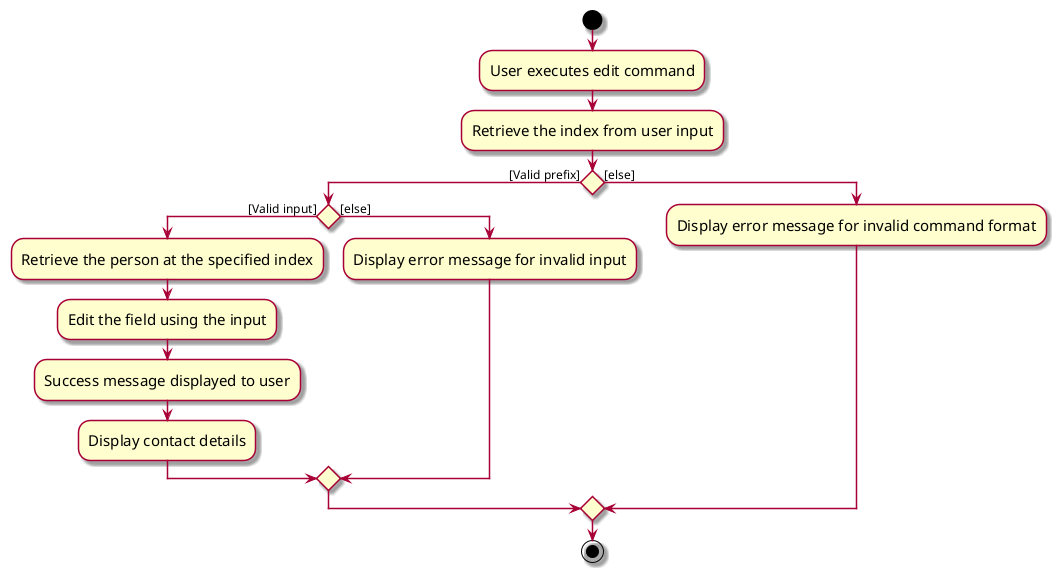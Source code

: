 @startuml
skin rose
skinparam ActivityFontSize 15
skinparam ArrowFontSize 12

start
:User executes edit command;
:Retrieve the index from user input;
if () then ([Valid prefix])
    if () then ([Valid input])
    :Retrieve the person at the specified index;
    :Edit the field using the input;
    :Success message displayed to user;
    :Display contact details;
    else ([else])
    :Display error message for invalid input;

endif
else ([else])
    :Display error message for invalid command format;

endif

stop

@enduml
